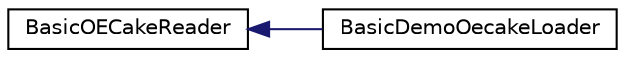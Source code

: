 digraph "Graphical Class Hierarchy"
{
  edge [fontname="Helvetica",fontsize="10",labelfontname="Helvetica",labelfontsize="10"];
  node [fontname="Helvetica",fontsize="10",shape=record];
  rankdir="LR";
  Node1 [label="BasicOECakeReader",height=0.2,width=0.4,color="black", fillcolor="white", style="filled",URL="$class_basic_o_e_cake_reader.html"];
  Node1 -> Node2 [dir="back",color="midnightblue",fontsize="10",style="solid",fontname="Helvetica"];
  Node2 [label="BasicDemoOecakeLoader",height=0.2,width=0.4,color="black", fillcolor="white", style="filled",URL="$class_basic_demo_oecake_loader.html"];
}
